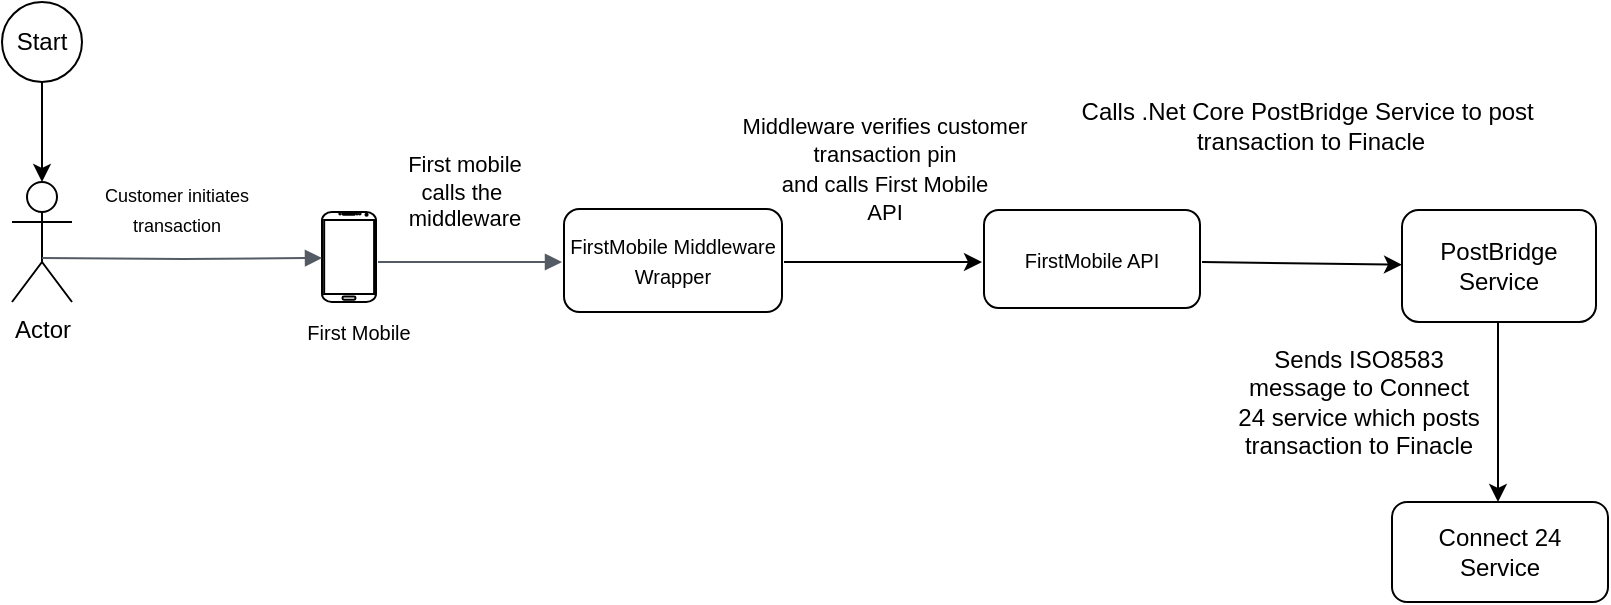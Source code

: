 <mxfile version="25.0.3">
  <diagram name="Page-1" id="XkdKyNgcOKKClaSe3WgM">
    <mxGraphModel dx="872" dy="471" grid="1" gridSize="10" guides="1" tooltips="1" connect="1" arrows="1" fold="1" page="1" pageScale="1" pageWidth="850" pageHeight="1100" math="0" shadow="0">
      <root>
        <mxCell id="0" />
        <mxCell id="1" parent="0" />
        <mxCell id="O1aXK9_4WHSp7Ma2BQs2-1" value="Start" style="ellipse;whiteSpace=wrap;html=1;aspect=fixed;" parent="1" vertex="1">
          <mxGeometry x="40" y="70" width="40" height="40" as="geometry" />
        </mxCell>
        <mxCell id="O1aXK9_4WHSp7Ma2BQs2-2" value="" style="endArrow=classic;html=1;rounded=0;" parent="1" edge="1">
          <mxGeometry width="50" height="50" relative="1" as="geometry">
            <mxPoint x="60" y="110" as="sourcePoint" />
            <mxPoint x="60" y="160" as="targetPoint" />
          </mxGeometry>
        </mxCell>
        <mxCell id="O1aXK9_4WHSp7Ma2BQs2-3" value="Actor" style="shape=umlActor;verticalLabelPosition=bottom;verticalAlign=top;html=1;outlineConnect=0;" parent="1" vertex="1">
          <mxGeometry x="45" y="160" width="30" height="60" as="geometry" />
        </mxCell>
        <mxCell id="O1aXK9_4WHSp7Ma2BQs2-6" value="" style="verticalLabelPosition=bottom;verticalAlign=top;html=1;shadow=0;dashed=0;strokeWidth=1;shape=mxgraph.android.phone2;strokeColor=#000000;" parent="1" vertex="1">
          <mxGeometry x="200" y="175" width="27" height="45" as="geometry" />
        </mxCell>
        <mxCell id="O1aXK9_4WHSp7Ma2BQs2-7" value="" style="edgeStyle=orthogonalEdgeStyle;html=1;endArrow=block;elbow=vertical;startArrow=none;endFill=1;strokeColor=#545B64;rounded=0;jumpSize=6;startSize=6;entryX=0;entryY=0.511;entryDx=0;entryDy=0;entryPerimeter=0;" parent="1" target="O1aXK9_4WHSp7Ma2BQs2-6" edge="1">
          <mxGeometry width="100" relative="1" as="geometry">
            <mxPoint x="60" y="198" as="sourcePoint" />
            <mxPoint x="160" y="198" as="targetPoint" />
          </mxGeometry>
        </mxCell>
        <mxCell id="O1aXK9_4WHSp7Ma2BQs2-8" value="&lt;font style=&quot;font-size: 10px;&quot;&gt;First Mobile&lt;/font&gt;" style="text;html=1;align=center;verticalAlign=middle;resizable=0;points=[];autosize=1;strokeColor=none;fillColor=none;" parent="1" vertex="1">
          <mxGeometry x="177.5" y="220" width="80" height="30" as="geometry" />
        </mxCell>
        <mxCell id="O1aXK9_4WHSp7Ma2BQs2-9" value="&lt;font style=&quot;font-size: 9px;&quot;&gt;Customer initiates&lt;/font&gt;&lt;div&gt;&lt;font style=&quot;font-size: 9px;&quot;&gt;transaction&lt;/font&gt;&lt;/div&gt;" style="text;html=1;align=center;verticalAlign=middle;resizable=0;points=[];autosize=1;strokeColor=none;fillColor=none;" parent="1" vertex="1">
          <mxGeometry x="77" y="153" width="100" height="40" as="geometry" />
        </mxCell>
        <mxCell id="O1aXK9_4WHSp7Ma2BQs2-11" value="" style="edgeStyle=orthogonalEdgeStyle;html=1;endArrow=block;elbow=vertical;startArrow=none;endFill=1;strokeColor=#545B64;rounded=0;" parent="1" edge="1">
          <mxGeometry width="100" relative="1" as="geometry">
            <mxPoint x="228" y="200" as="sourcePoint" />
            <mxPoint x="320" y="200" as="targetPoint" />
          </mxGeometry>
        </mxCell>
        <mxCell id="O1aXK9_4WHSp7Ma2BQs2-13" value="&lt;font style=&quot;font-size: 10px;&quot;&gt;FirstMobile Middleware Wrapper&lt;/font&gt;" style="rounded=1;whiteSpace=wrap;html=1;" parent="1" vertex="1">
          <mxGeometry x="321" y="173.5" width="109" height="51.5" as="geometry" />
        </mxCell>
        <mxCell id="O1aXK9_4WHSp7Ma2BQs2-14" value="&lt;font style=&quot;font-size: 10px;&quot;&gt;FirstMobile API&lt;/font&gt;" style="rounded=1;whiteSpace=wrap;html=1;" parent="1" vertex="1">
          <mxGeometry x="531" y="174" width="108" height="49" as="geometry" />
        </mxCell>
        <mxCell id="O1aXK9_4WHSp7Ma2BQs2-20" value="" style="endArrow=classic;html=1;rounded=0;" parent="1" edge="1">
          <mxGeometry width="50" height="50" relative="1" as="geometry">
            <mxPoint x="788" y="230" as="sourcePoint" />
            <mxPoint x="788" y="320" as="targetPoint" />
          </mxGeometry>
        </mxCell>
        <mxCell id="O1aXK9_4WHSp7Ma2BQs2-23" value="&lt;font style=&quot;font-size: 11px;&quot;&gt;First mobile&lt;/font&gt;&lt;div style=&quot;font-size: 11px;&quot;&gt;&lt;font style=&quot;font-size: 11px;&quot;&gt;calls the&amp;nbsp;&lt;/font&gt;&lt;/div&gt;&lt;div style=&quot;font-size: 11px;&quot;&gt;&lt;font style=&quot;font-size: 11px;&quot;&gt;middleware&lt;/font&gt;&lt;/div&gt;" style="text;html=1;align=center;verticalAlign=middle;resizable=0;points=[];autosize=1;strokeColor=none;fillColor=none;" parent="1" vertex="1">
          <mxGeometry x="231" y="139" width="80" height="50" as="geometry" />
        </mxCell>
        <mxCell id="O1aXK9_4WHSp7Ma2BQs2-25" value="&lt;span style=&quot;font-size: 11px;&quot;&gt;Middleware verifies&lt;/span&gt;&lt;span style=&quot;font-size: 11px; background-color: initial;&quot;&gt;&amp;nbsp;customer&lt;/span&gt;&lt;div&gt;&lt;span style=&quot;font-size: 11px;&quot;&gt;transaction pin&lt;/span&gt;&lt;/div&gt;&lt;div&gt;&lt;span style=&quot;font-size: 11px;&quot;&gt;and calls First Mobile&lt;/span&gt;&lt;/div&gt;&lt;div&gt;&lt;span style=&quot;font-size: 11px;&quot;&gt;API&lt;/span&gt;&lt;/div&gt;" style="text;html=1;align=center;verticalAlign=middle;resizable=0;points=[];autosize=1;strokeColor=none;fillColor=none;" parent="1" vertex="1">
          <mxGeometry x="396" y="118" width="170" height="70" as="geometry" />
        </mxCell>
        <mxCell id="O1aXK9_4WHSp7Ma2BQs2-27" value="" style="endArrow=classic;html=1;rounded=0;" parent="1" edge="1">
          <mxGeometry width="50" height="50" relative="1" as="geometry">
            <mxPoint x="431" y="200" as="sourcePoint" />
            <mxPoint x="530" y="200" as="targetPoint" />
          </mxGeometry>
        </mxCell>
        <mxCell id="4aYripO992kBkRN04ok3-1" value="" style="endArrow=classic;html=1;rounded=0;" parent="1" target="4aYripO992kBkRN04ok3-2" edge="1">
          <mxGeometry width="50" height="50" relative="1" as="geometry">
            <mxPoint x="640" y="200" as="sourcePoint" />
            <mxPoint x="760" y="200" as="targetPoint" />
          </mxGeometry>
        </mxCell>
        <mxCell id="4aYripO992kBkRN04ok3-2" value="PostBridge Service" style="rounded=1;whiteSpace=wrap;html=1;" parent="1" vertex="1">
          <mxGeometry x="740" y="174" width="97" height="56" as="geometry" />
        </mxCell>
        <mxCell id="4aYripO992kBkRN04ok3-3" value="Calls .Net Core PostBridge Service to post&amp;nbsp;&lt;div&gt;transaction to Finacle&lt;/div&gt;" style="text;html=1;align=center;verticalAlign=middle;resizable=0;points=[];autosize=1;strokeColor=none;fillColor=none;" parent="1" vertex="1">
          <mxGeometry x="569" y="112" width="250" height="40" as="geometry" />
        </mxCell>
        <mxCell id="C9wvvluGunl7nZrO4XSG-1" value="Connect 24&lt;div&gt;Service&lt;/div&gt;" style="rounded=1;whiteSpace=wrap;html=1;" parent="1" vertex="1">
          <mxGeometry x="735" y="320" width="108" height="50" as="geometry" />
        </mxCell>
        <mxCell id="C9wvvluGunl7nZrO4XSG-2" value="Sends ISO8583&lt;div&gt;message to Connect&lt;/div&gt;&lt;div&gt;24 service which posts&lt;/div&gt;&lt;div&gt;transaction to Finacle&lt;/div&gt;" style="text;html=1;align=center;verticalAlign=middle;resizable=0;points=[];autosize=1;strokeColor=none;fillColor=none;" parent="1" vertex="1">
          <mxGeometry x="648" y="235" width="140" height="70" as="geometry" />
        </mxCell>
      </root>
    </mxGraphModel>
  </diagram>
</mxfile>
